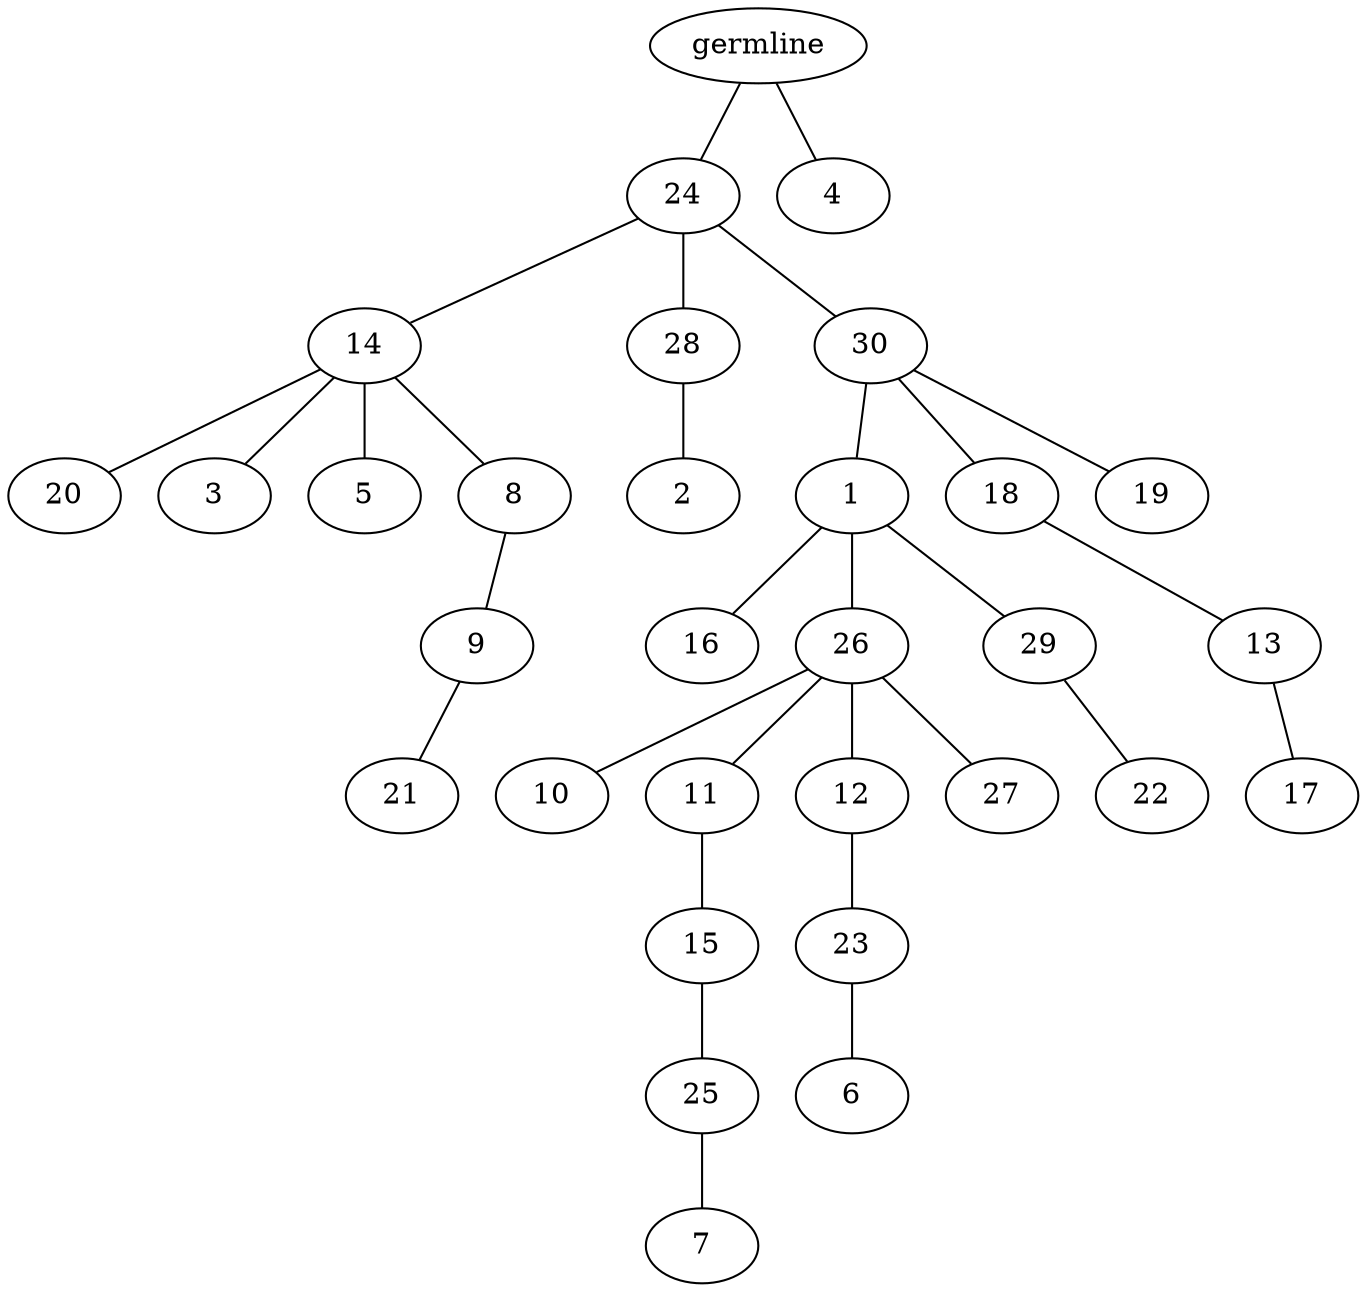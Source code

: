 graph tree {
    "140168634395856" [label="germline"];
    "140168634419232" [label="24"];
    "140168634418752" [label="14"];
    "140168634419184" [label="20"];
    "140168634418032" [label="3"];
    "140168634419424" [label="5"];
    "140168634419760" [label="8"];
    "140168634419472" [label="9"];
    "140168634420240" [label="21"];
    "140168634420480" [label="28"];
    "140168634419808" [label="2"];
    "140168634420960" [label="30"];
    "140168634420528" [label="1"];
    "140168634420768" [label="16"];
    "140168634421008" [label="26"];
    "140168634511520" [label="10"];
    "140168634511472" [label="11"];
    "140168634511568" [label="15"];
    "140168634512240" [label="25"];
    "140168634512576" [label="7"];
    "140168634512528" [label="12"];
    "140168634511808" [label="23"];
    "140168634549248" [label="6"];
    "140168634513152" [label="27"];
    "140168634421152" [label="29"];
    "140168634512864" [label="22"];
    "140168634420720" [label="18"];
    "140168634513296" [label="13"];
    "140168634512624" [label="17"];
    "140168634513680" [label="19"];
    "140168634421104" [label="4"];
    "140168634395856" -- "140168634419232";
    "140168634395856" -- "140168634421104";
    "140168634419232" -- "140168634418752";
    "140168634419232" -- "140168634420480";
    "140168634419232" -- "140168634420960";
    "140168634418752" -- "140168634419184";
    "140168634418752" -- "140168634418032";
    "140168634418752" -- "140168634419424";
    "140168634418752" -- "140168634419760";
    "140168634419760" -- "140168634419472";
    "140168634419472" -- "140168634420240";
    "140168634420480" -- "140168634419808";
    "140168634420960" -- "140168634420528";
    "140168634420960" -- "140168634420720";
    "140168634420960" -- "140168634513680";
    "140168634420528" -- "140168634420768";
    "140168634420528" -- "140168634421008";
    "140168634420528" -- "140168634421152";
    "140168634421008" -- "140168634511520";
    "140168634421008" -- "140168634511472";
    "140168634421008" -- "140168634512528";
    "140168634421008" -- "140168634513152";
    "140168634511472" -- "140168634511568";
    "140168634511568" -- "140168634512240";
    "140168634512240" -- "140168634512576";
    "140168634512528" -- "140168634511808";
    "140168634511808" -- "140168634549248";
    "140168634421152" -- "140168634512864";
    "140168634420720" -- "140168634513296";
    "140168634513296" -- "140168634512624";
}
